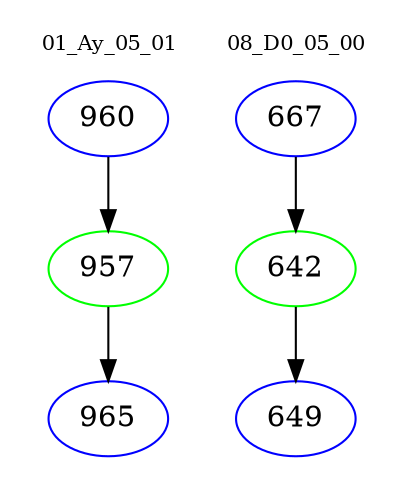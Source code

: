 digraph{
subgraph cluster_0 {
color = white
label = "01_Ay_05_01";
fontsize=10;
T0_960 [label="960", color="blue"]
T0_960 -> T0_957 [color="black"]
T0_957 [label="957", color="green"]
T0_957 -> T0_965 [color="black"]
T0_965 [label="965", color="blue"]
}
subgraph cluster_1 {
color = white
label = "08_D0_05_00";
fontsize=10;
T1_667 [label="667", color="blue"]
T1_667 -> T1_642 [color="black"]
T1_642 [label="642", color="green"]
T1_642 -> T1_649 [color="black"]
T1_649 [label="649", color="blue"]
}
}
